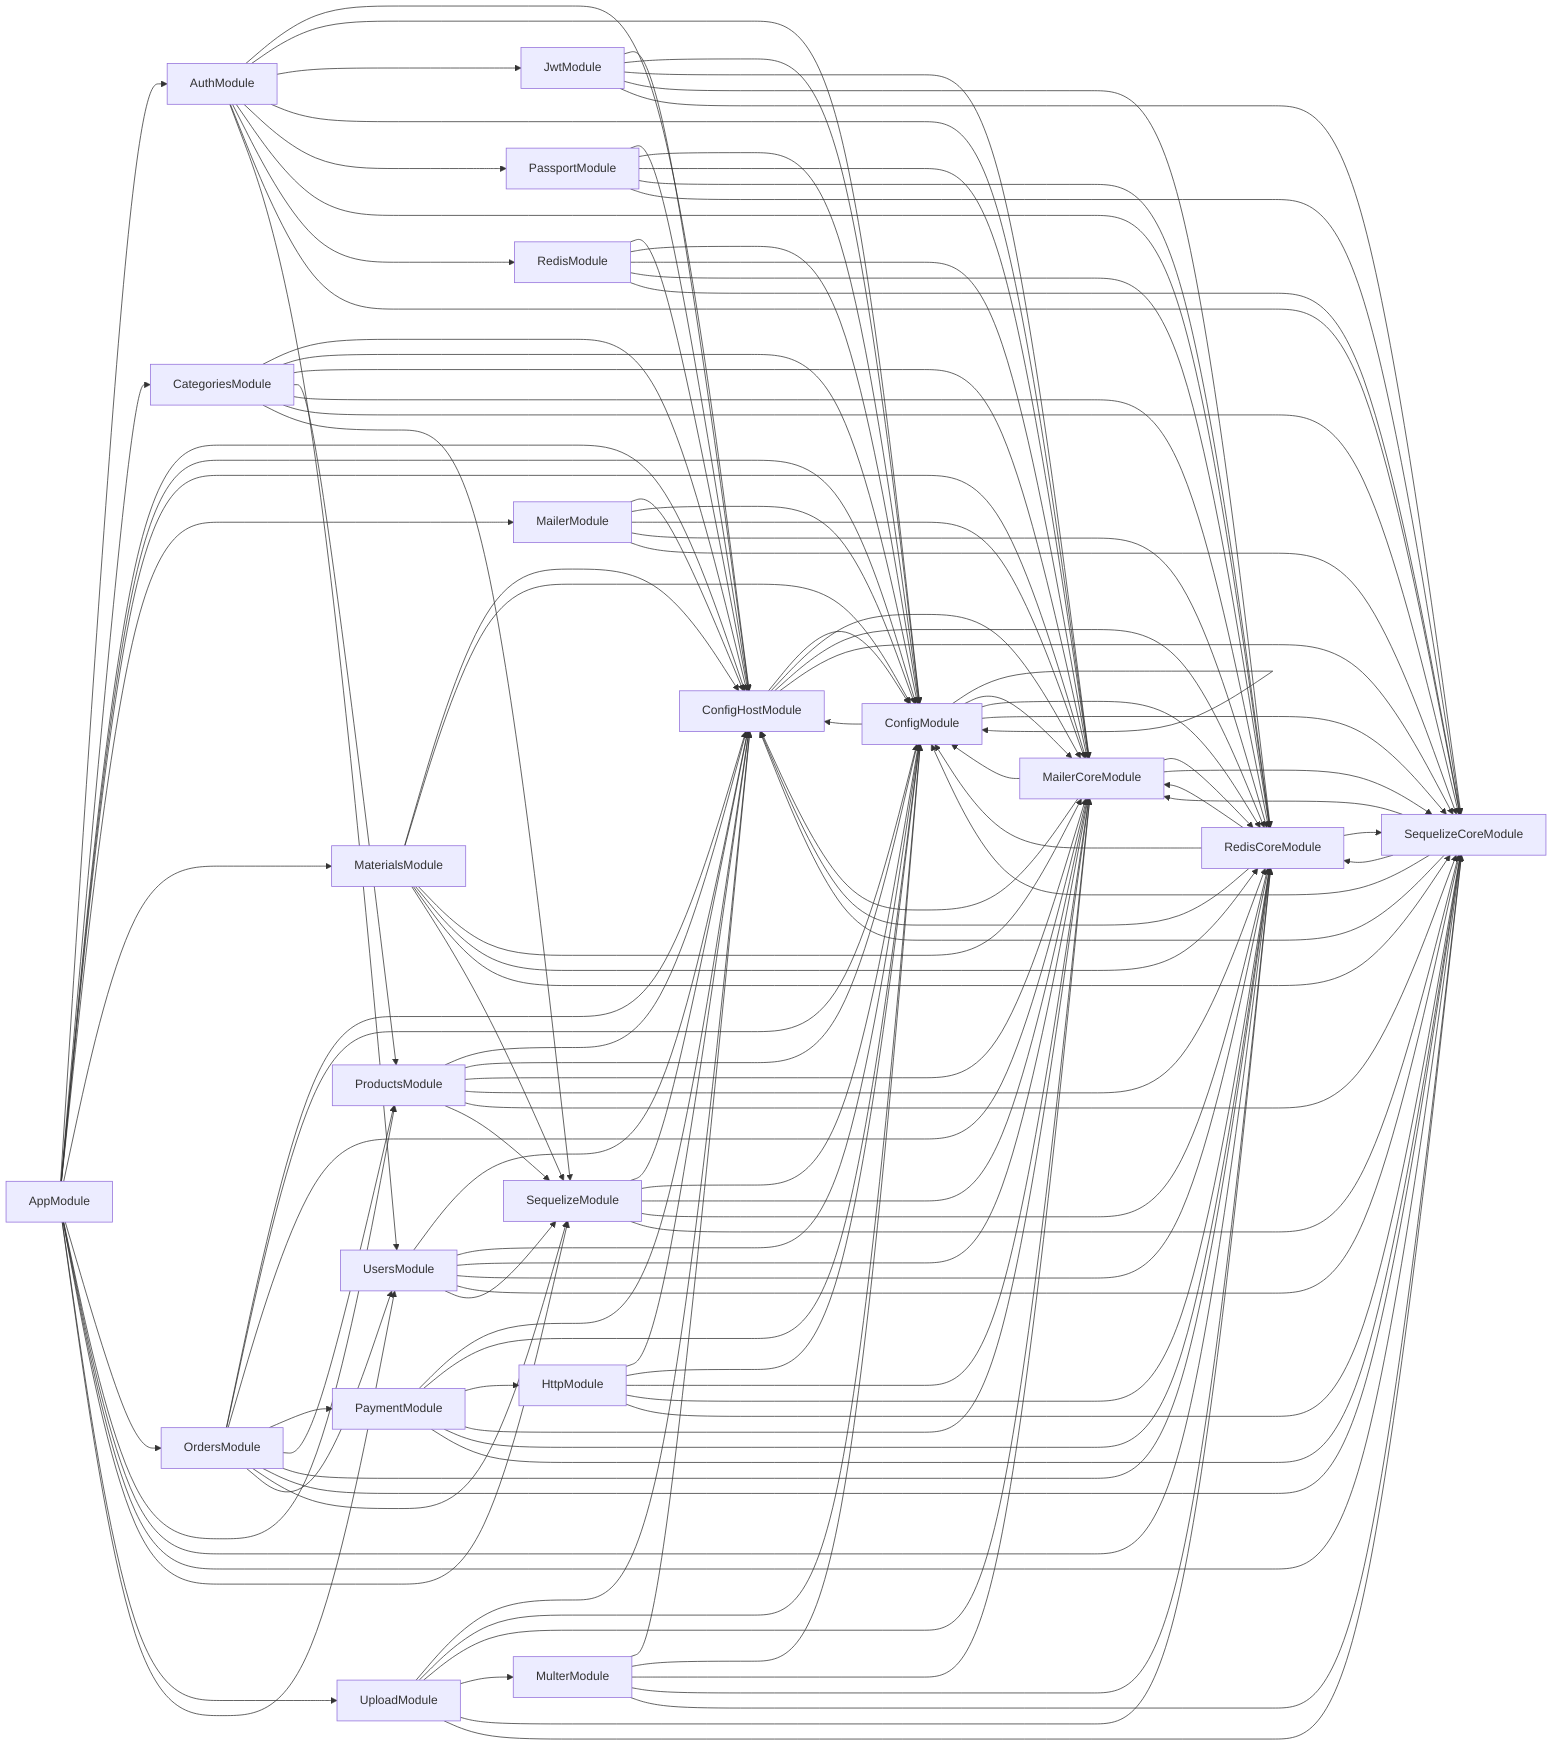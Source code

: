 graph LR
    AppModule-->AuthModule
  AppModule-->CategoriesModule
  AppModule-->ConfigHostModule
  AppModule-->ConfigModule
  AppModule-->MailerCoreModule
  AppModule-->MailerModule
  AppModule-->MaterialsModule
  AppModule-->OrdersModule
  AppModule-->ProductsModule
  AppModule-->RedisCoreModule
  AppModule-->SequelizeCoreModule
  AppModule-->SequelizeModule
  AppModule-->UploadModule
  AppModule-->UsersModule
  AuthModule-->ConfigHostModule
  AuthModule-->ConfigModule
  AuthModule-->JwtModule
  AuthModule-->MailerCoreModule
  AuthModule-->PassportModule
  AuthModule-->RedisCoreModule
  AuthModule-->RedisModule
  AuthModule-->SequelizeCoreModule
  AuthModule-->UsersModule
  CategoriesModule-->ConfigHostModule
  CategoriesModule-->ConfigModule
  CategoriesModule-->MailerCoreModule
  CategoriesModule-->ProductsModule
  CategoriesModule-->RedisCoreModule
  CategoriesModule-->SequelizeCoreModule
  CategoriesModule-->SequelizeModule
  ConfigHostModule-->ConfigModule
  ConfigHostModule-->MailerCoreModule
  ConfigHostModule-->RedisCoreModule
  ConfigHostModule-->SequelizeCoreModule
  ConfigModule-->ConfigHostModule
  ConfigModule-->ConfigModule
  ConfigModule-->MailerCoreModule
  ConfigModule-->RedisCoreModule
  ConfigModule-->SequelizeCoreModule
  HttpModule-->ConfigHostModule
  HttpModule-->ConfigModule
  HttpModule-->MailerCoreModule
  HttpModule-->RedisCoreModule
  HttpModule-->SequelizeCoreModule
  JwtModule-->ConfigHostModule
  JwtModule-->ConfigModule
  JwtModule-->MailerCoreModule
  JwtModule-->RedisCoreModule
  JwtModule-->SequelizeCoreModule
  MailerCoreModule-->ConfigHostModule
  MailerCoreModule-->ConfigModule
  MailerCoreModule-->RedisCoreModule
  MailerCoreModule-->SequelizeCoreModule
  MailerModule-->ConfigHostModule
  MailerModule-->ConfigModule
  MailerModule-->MailerCoreModule
  MailerModule-->RedisCoreModule
  MailerModule-->SequelizeCoreModule
  MaterialsModule-->ConfigHostModule
  MaterialsModule-->ConfigModule
  MaterialsModule-->MailerCoreModule
  MaterialsModule-->RedisCoreModule
  MaterialsModule-->SequelizeCoreModule
  MaterialsModule-->SequelizeModule
  MulterModule-->ConfigHostModule
  MulterModule-->ConfigModule
  MulterModule-->MailerCoreModule
  MulterModule-->RedisCoreModule
  MulterModule-->SequelizeCoreModule
  OrdersModule-->ConfigHostModule
  OrdersModule-->ConfigModule
  OrdersModule-->MailerCoreModule
  OrdersModule-->PaymentModule
  OrdersModule-->ProductsModule
  OrdersModule-->RedisCoreModule
  OrdersModule-->SequelizeCoreModule
  OrdersModule-->SequelizeModule
  OrdersModule-->UsersModule
  PassportModule-->ConfigHostModule
  PassportModule-->ConfigModule
  PassportModule-->MailerCoreModule
  PassportModule-->RedisCoreModule
  PassportModule-->SequelizeCoreModule
  PaymentModule-->ConfigHostModule
  PaymentModule-->ConfigModule
  PaymentModule-->HttpModule
  PaymentModule-->MailerCoreModule
  PaymentModule-->RedisCoreModule
  PaymentModule-->SequelizeCoreModule
  ProductsModule-->ConfigHostModule
  ProductsModule-->ConfigModule
  ProductsModule-->MailerCoreModule
  ProductsModule-->RedisCoreModule
  ProductsModule-->SequelizeCoreModule
  ProductsModule-->SequelizeModule
  RedisCoreModule-->ConfigHostModule
  RedisCoreModule-->ConfigModule
  RedisCoreModule-->MailerCoreModule
  RedisCoreModule-->SequelizeCoreModule
  RedisModule-->ConfigHostModule
  RedisModule-->ConfigModule
  RedisModule-->MailerCoreModule
  RedisModule-->RedisCoreModule
  RedisModule-->SequelizeCoreModule
  SequelizeCoreModule-->ConfigHostModule
  SequelizeCoreModule-->ConfigModule
  SequelizeCoreModule-->MailerCoreModule
  SequelizeCoreModule-->RedisCoreModule
  SequelizeModule-->ConfigHostModule
  SequelizeModule-->ConfigModule
  SequelizeModule-->MailerCoreModule
  SequelizeModule-->RedisCoreModule
  SequelizeModule-->SequelizeCoreModule
  UploadModule-->ConfigHostModule
  UploadModule-->ConfigModule
  UploadModule-->MailerCoreModule
  UploadModule-->MulterModule
  UploadModule-->RedisCoreModule
  UploadModule-->SequelizeCoreModule
  UsersModule-->ConfigHostModule
  UsersModule-->ConfigModule
  UsersModule-->MailerCoreModule
  UsersModule-->RedisCoreModule
  UsersModule-->SequelizeCoreModule
  UsersModule-->SequelizeModule